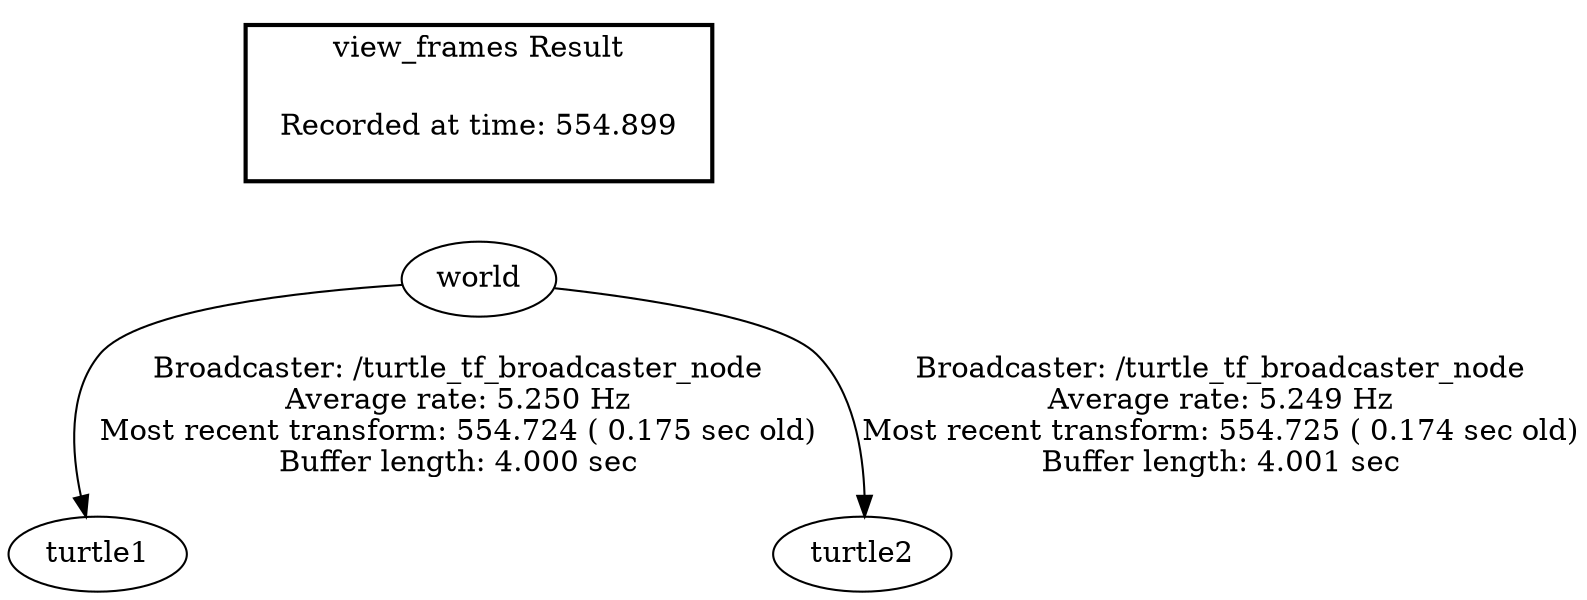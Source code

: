 digraph G {
"world" -> "turtle1"[label="Broadcaster: /turtle_tf_broadcaster_node\nAverage rate: 5.250 Hz\nMost recent transform: 554.724 ( 0.175 sec old)\nBuffer length: 4.000 sec\n"];
"world" -> "turtle2"[label="Broadcaster: /turtle_tf_broadcaster_node\nAverage rate: 5.249 Hz\nMost recent transform: 554.725 ( 0.174 sec old)\nBuffer length: 4.001 sec\n"];
edge [style=invis];
 subgraph cluster_legend { style=bold; color=black; label ="view_frames Result";
"Recorded at time: 554.899"[ shape=plaintext ] ;
 }->"world";
}